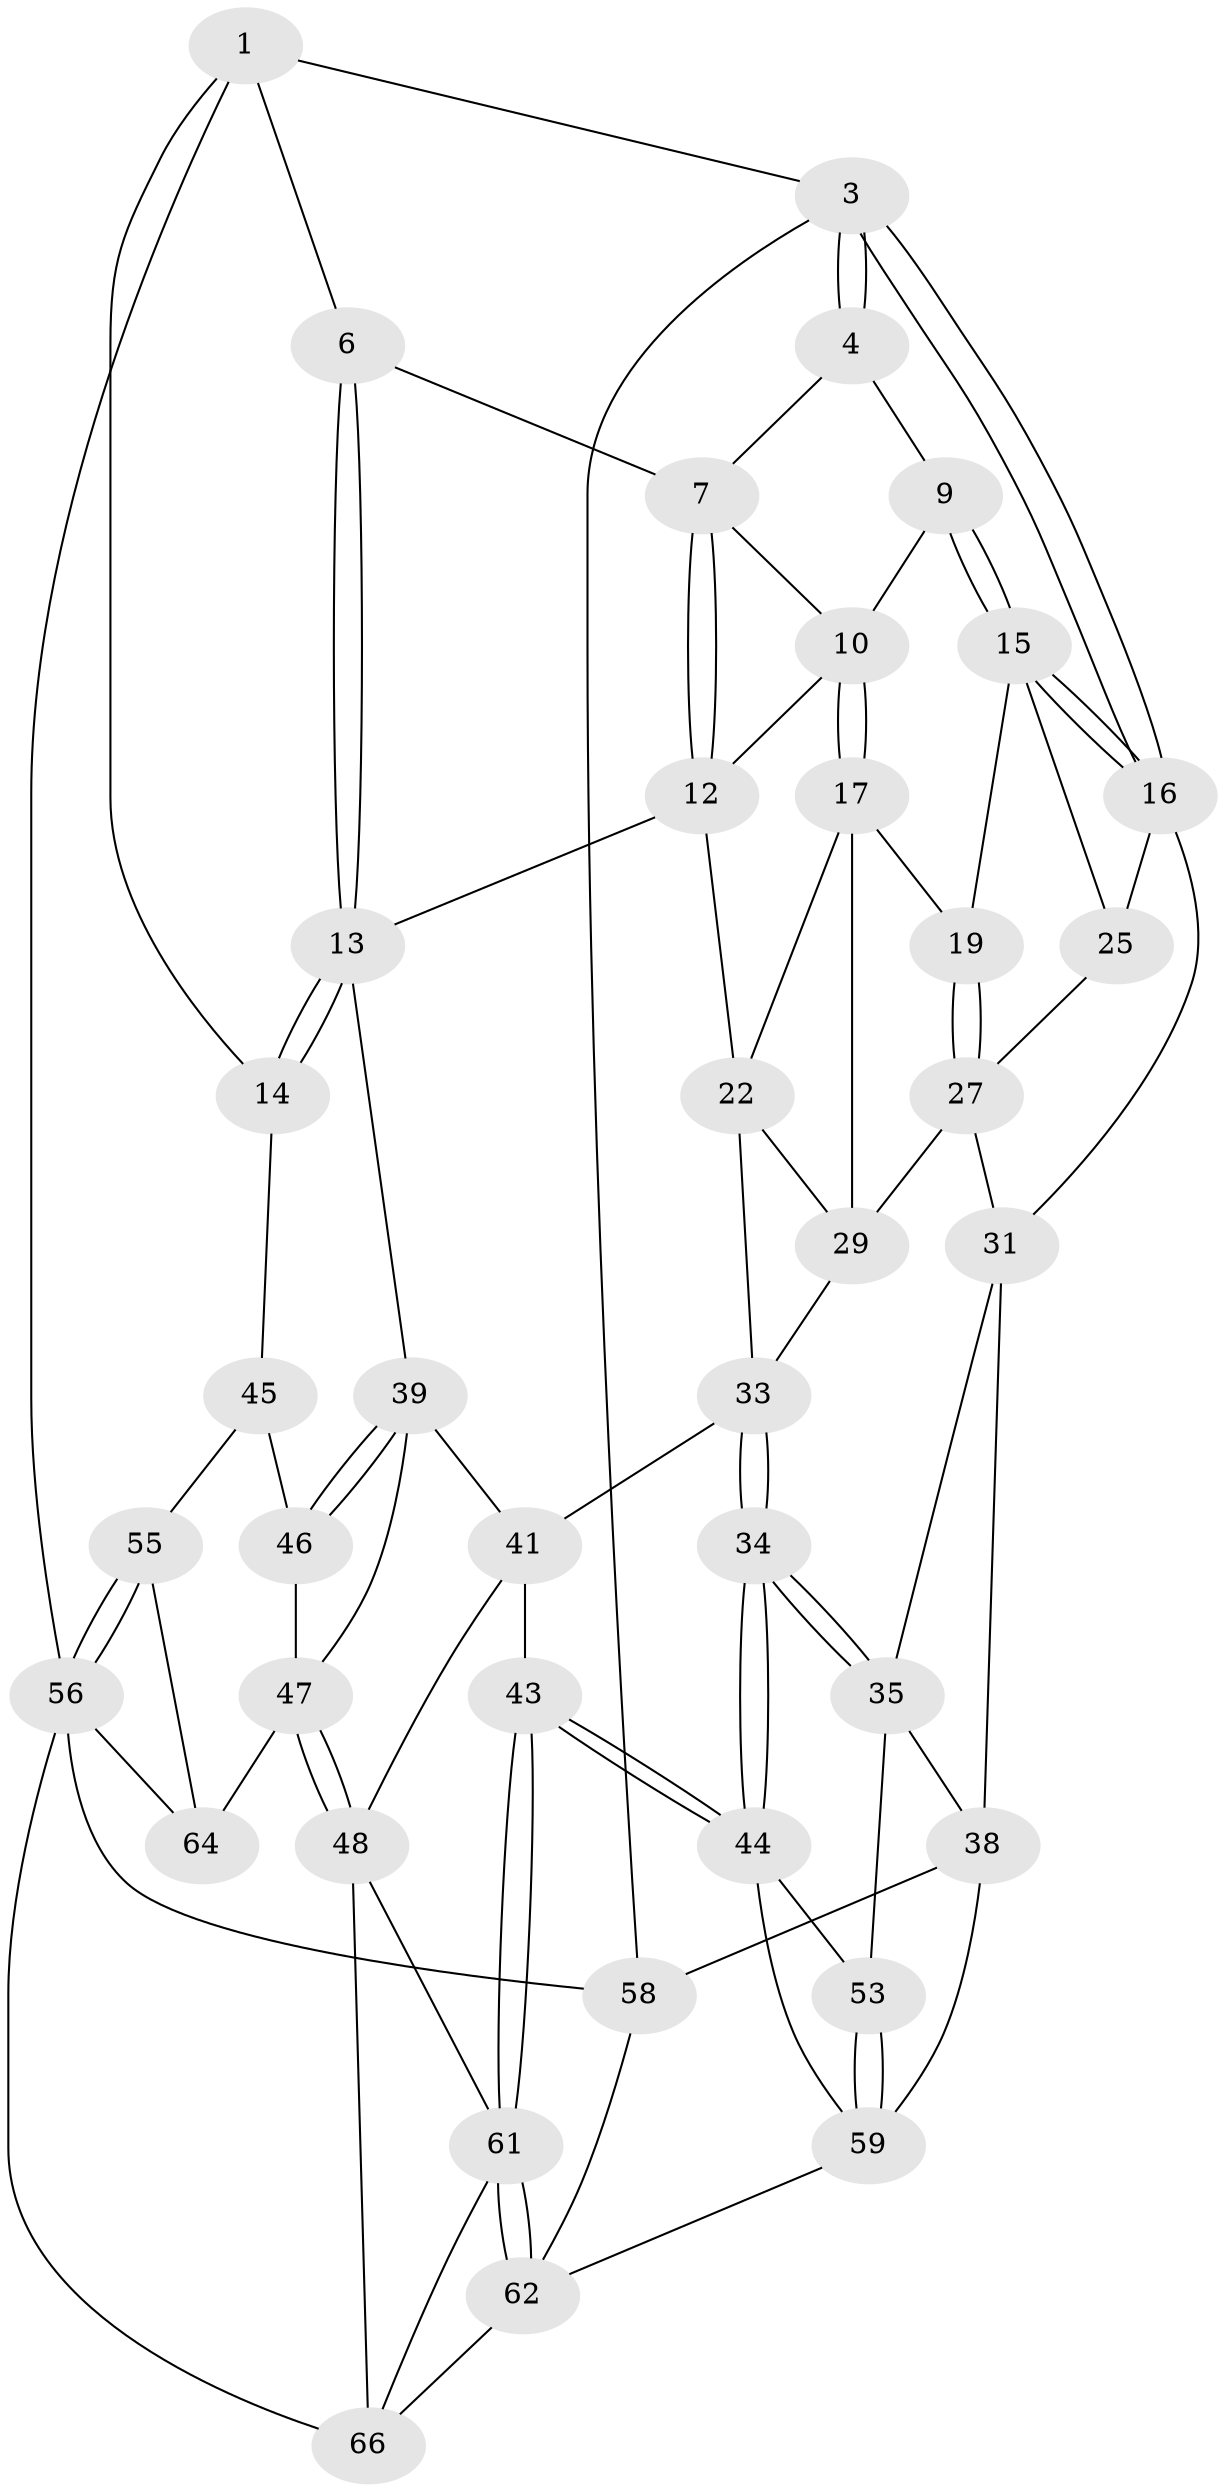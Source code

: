 // original degree distribution, {3: 0.029411764705882353, 6: 0.22058823529411764, 5: 0.5, 4: 0.25}
// Generated by graph-tools (version 1.1) at 2025/42/03/06/25 10:42:33]
// undirected, 40 vertices, 93 edges
graph export_dot {
graph [start="1"]
  node [color=gray90,style=filled];
  1 [pos="+0.7290933190568001+0",super="+2"];
  3 [pos="+0+0"];
  4 [pos="+0.24655175794546533+0",super="+5"];
  6 [pos="+0.7997847398032071+0.12839239284582354"];
  7 [pos="+0.6086462596131121+0.1860139862958053",super="+8"];
  9 [pos="+0.2519694996568732+0"];
  10 [pos="+0.2852827651168395+0",super="+11"];
  12 [pos="+0.5718892070088955+0.24244009021844176",super="+21"];
  13 [pos="+0.9653945336980546+0.3408948479671982",super="+24"];
  14 [pos="+1+0.35697641064128605"];
  15 [pos="+0.12352209855260798+0.2231288155348604",super="+20"];
  16 [pos="+0+0.34363525693407093",super="+26"];
  17 [pos="+0.3470675361346972+0.2421235858776004",super="+18"];
  19 [pos="+0.2060300748061159+0.28696376560870546"];
  22 [pos="+0.570356703499364+0.3795802127474615",super="+23"];
  25 [pos="+0.13896638813897974+0.392781942858079"];
  27 [pos="+0.22812365454171868+0.428569399450549",super="+28"];
  29 [pos="+0.2949058736667474+0.37595767640975897",super="+30"];
  31 [pos="+0.13216901733455125+0.511557802012282",super="+32"];
  33 [pos="+0.2955224634372159+0.5005933527404852",super="+36"];
  34 [pos="+0.2799132743951824+0.6463922887798028"];
  35 [pos="+0.15467813313404652+0.5445633403303082",super="+37"];
  38 [pos="+0+0.5039870765655401",super="+57"];
  39 [pos="+0.7488092452600233+0.4925529600781253",super="+40"];
  41 [pos="+0.5333733912229263+0.5432855799642756",super="+42"];
  43 [pos="+0.29744876740496556+0.6780557446248484"];
  44 [pos="+0.2843589045241155+0.6682043697479649",super="+52"];
  45 [pos="+1+0.48851358064599115",super="+54"];
  46 [pos="+0.837736275167682+0.6836332016982755",super="+50"];
  47 [pos="+0.7210513730522392+0.764875892374112",super="+51"];
  48 [pos="+0.6664993279241189+0.7793728221025217",super="+49"];
  53 [pos="+0.1101724967260976+0.6999207497366063"];
  55 [pos="+1+0.8328233437525226"];
  56 [pos="+1+1",super="+65"];
  58 [pos="+0+1"];
  59 [pos="+0+0.9310555607814821",super="+60"];
  61 [pos="+0.33152231924475084+0.8453854807934229",super="+63"];
  62 [pos="+0.22494956446627545+0.9641637691619686",super="+68"];
  64 [pos="+0.838539512304824+0.8542660488118491"];
  66 [pos="+0.5943943720897251+1",super="+67"];
  1 -- 6;
  1 -- 56;
  1 -- 3;
  1 -- 14;
  3 -- 4;
  3 -- 4;
  3 -- 16;
  3 -- 16;
  3 -- 58;
  4 -- 9;
  4 -- 7;
  6 -- 7;
  6 -- 13;
  6 -- 13;
  7 -- 12;
  7 -- 12;
  7 -- 10;
  9 -- 10;
  9 -- 15;
  9 -- 15;
  10 -- 17;
  10 -- 17;
  10 -- 12;
  12 -- 22;
  12 -- 13;
  13 -- 14;
  13 -- 14;
  13 -- 39;
  14 -- 45;
  15 -- 16;
  15 -- 16;
  15 -- 25;
  15 -- 19;
  16 -- 25;
  16 -- 31;
  17 -- 22;
  17 -- 19;
  17 -- 29;
  19 -- 27;
  19 -- 27;
  22 -- 29;
  22 -- 33;
  25 -- 27;
  27 -- 31;
  27 -- 29;
  29 -- 33;
  31 -- 35;
  31 -- 38;
  33 -- 34;
  33 -- 34;
  33 -- 41;
  34 -- 35;
  34 -- 35;
  34 -- 44;
  34 -- 44;
  35 -- 53;
  35 -- 38;
  38 -- 58;
  38 -- 59;
  39 -- 46;
  39 -- 46;
  39 -- 41;
  39 -- 47;
  41 -- 48;
  41 -- 43;
  43 -- 44;
  43 -- 44;
  43 -- 61;
  43 -- 61;
  44 -- 53;
  44 -- 59;
  45 -- 46 [weight=2];
  45 -- 55;
  46 -- 47;
  47 -- 48;
  47 -- 48;
  47 -- 64;
  48 -- 61;
  48 -- 66;
  53 -- 59;
  53 -- 59;
  55 -- 56;
  55 -- 56;
  55 -- 64;
  56 -- 58;
  56 -- 64;
  56 -- 66;
  58 -- 62;
  59 -- 62;
  61 -- 62;
  61 -- 62;
  61 -- 66;
  62 -- 66;
}

